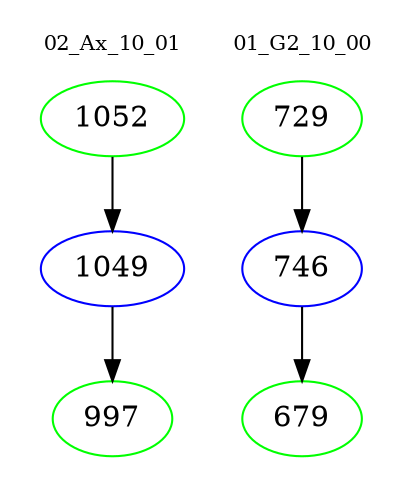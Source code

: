digraph{
subgraph cluster_0 {
color = white
label = "02_Ax_10_01";
fontsize=10;
T0_1052 [label="1052", color="green"]
T0_1052 -> T0_1049 [color="black"]
T0_1049 [label="1049", color="blue"]
T0_1049 -> T0_997 [color="black"]
T0_997 [label="997", color="green"]
}
subgraph cluster_1 {
color = white
label = "01_G2_10_00";
fontsize=10;
T1_729 [label="729", color="green"]
T1_729 -> T1_746 [color="black"]
T1_746 [label="746", color="blue"]
T1_746 -> T1_679 [color="black"]
T1_679 [label="679", color="green"]
}
}
